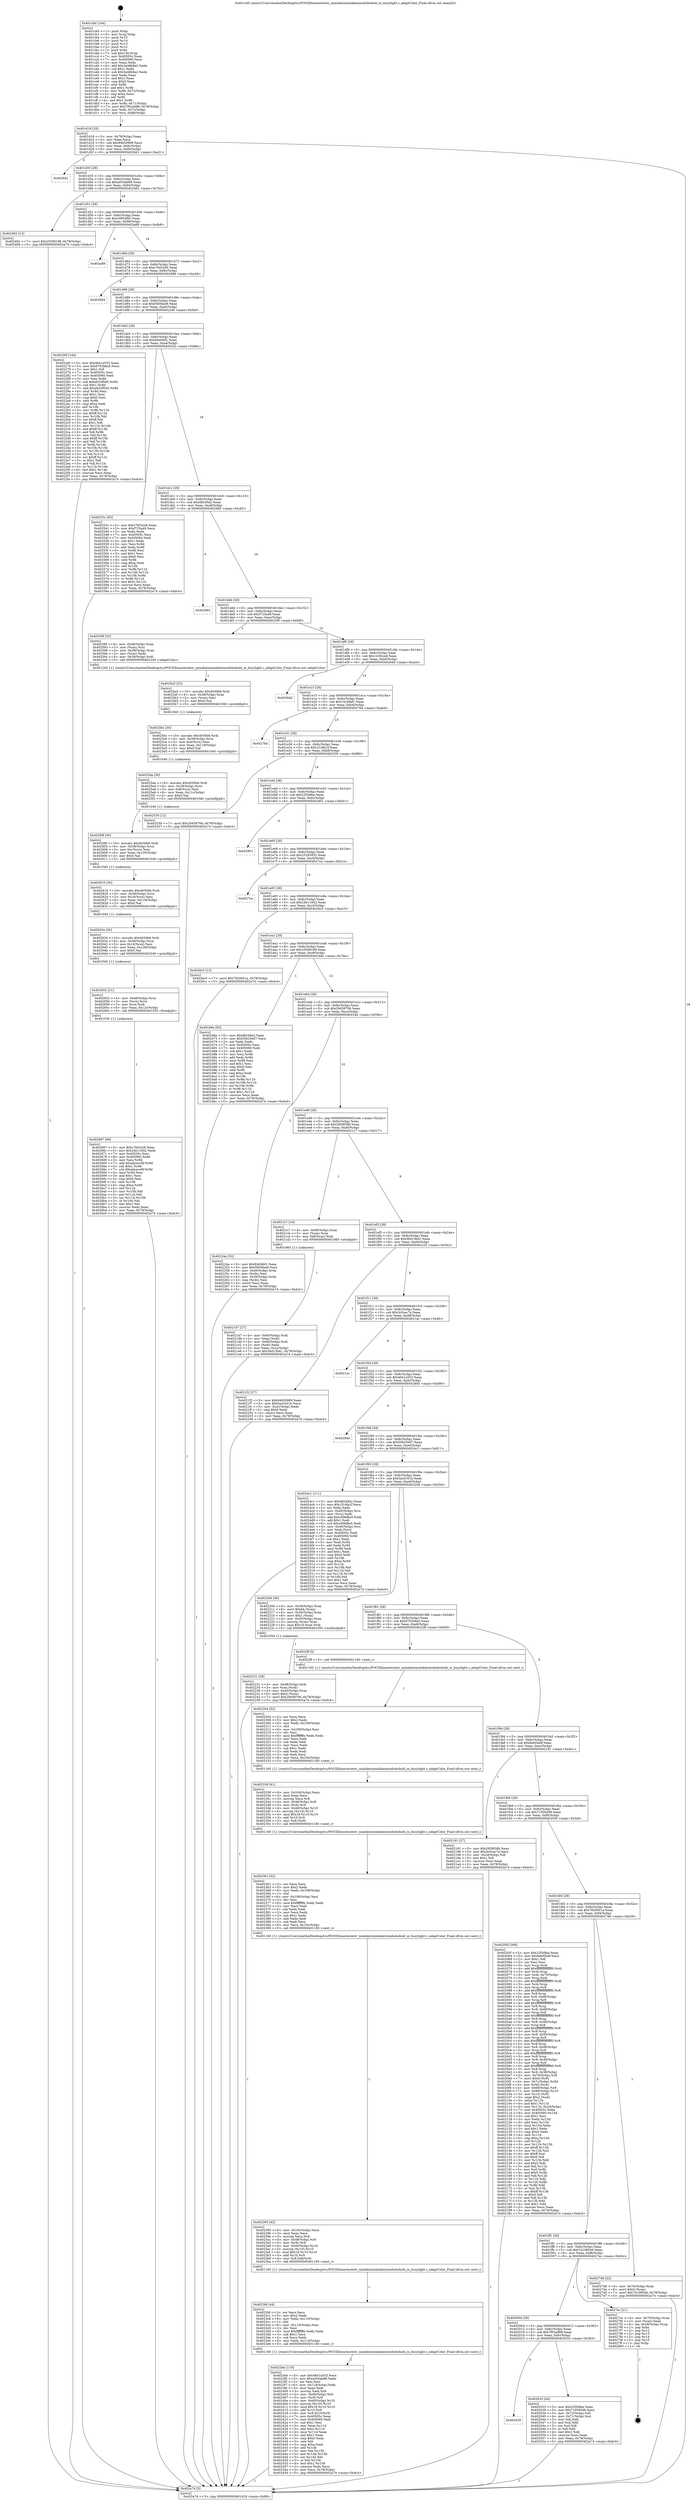 digraph "0x401cb0" {
  label = "0x401cb0 (/mnt/c/Users/mathe/Desktop/tcc/POCII/binaries/extr_mimikatzmimikatzmoduleskuhl_m_busylight.c_adaptColor_Final-ollvm.out::main(0))"
  labelloc = "t"
  node[shape=record]

  Entry [label="",width=0.3,height=0.3,shape=circle,fillcolor=black,style=filled]
  "0x401d18" [label="{
     0x401d18 [29]\l
     | [instrs]\l
     &nbsp;&nbsp;0x401d18 \<+3\>: mov -0x78(%rbp),%eax\l
     &nbsp;&nbsp;0x401d1b \<+2\>: mov %eax,%ecx\l
     &nbsp;&nbsp;0x401d1d \<+6\>: sub $0x94b50989,%ecx\l
     &nbsp;&nbsp;0x401d23 \<+6\>: mov %eax,-0x8c(%rbp)\l
     &nbsp;&nbsp;0x401d29 \<+6\>: mov %ecx,-0x90(%rbp)\l
     &nbsp;&nbsp;0x401d2f \<+6\>: je 00000000004026d1 \<main+0xa21\>\l
  }"]
  "0x4026d1" [label="{
     0x4026d1\l
  }", style=dashed]
  "0x401d35" [label="{
     0x401d35 [28]\l
     | [instrs]\l
     &nbsp;&nbsp;0x401d35 \<+5\>: jmp 0000000000401d3a \<main+0x8a\>\l
     &nbsp;&nbsp;0x401d3a \<+6\>: mov -0x8c(%rbp),%eax\l
     &nbsp;&nbsp;0x401d40 \<+5\>: sub $0xa054ab89,%eax\l
     &nbsp;&nbsp;0x401d45 \<+6\>: mov %eax,-0x94(%rbp)\l
     &nbsp;&nbsp;0x401d4b \<+6\>: je 0000000000402462 \<main+0x7b2\>\l
  }"]
  Exit [label="",width=0.3,height=0.3,shape=circle,fillcolor=black,style=filled,peripheries=2]
  "0x402462" [label="{
     0x402462 [12]\l
     | [instrs]\l
     &nbsp;&nbsp;0x402462 \<+7\>: movl $0x25509198,-0x78(%rbp)\l
     &nbsp;&nbsp;0x402469 \<+5\>: jmp 0000000000402a74 \<main+0xdc4\>\l
  }"]
  "0x401d51" [label="{
     0x401d51 [28]\l
     | [instrs]\l
     &nbsp;&nbsp;0x401d51 \<+5\>: jmp 0000000000401d56 \<main+0xa6\>\l
     &nbsp;&nbsp;0x401d56 \<+6\>: mov -0x8c(%rbp),%eax\l
     &nbsp;&nbsp;0x401d5c \<+5\>: sub $0xc0852fb5,%eax\l
     &nbsp;&nbsp;0x401d61 \<+6\>: mov %eax,-0x98(%rbp)\l
     &nbsp;&nbsp;0x401d67 \<+6\>: je 0000000000402a68 \<main+0xdb8\>\l
  }"]
  "0x402667" [label="{
     0x402667 [94]\l
     | [instrs]\l
     &nbsp;&nbsp;0x402667 \<+5\>: mov $0xc7bf1b26,%eax\l
     &nbsp;&nbsp;0x40266c \<+5\>: mov $0x24b11642,%edx\l
     &nbsp;&nbsp;0x402671 \<+7\>: mov 0x40505c,%esi\l
     &nbsp;&nbsp;0x402678 \<+8\>: mov 0x405060,%r8d\l
     &nbsp;&nbsp;0x402680 \<+3\>: mov %esi,%r9d\l
     &nbsp;&nbsp;0x402683 \<+7\>: add $0xabcecc6f,%r9d\l
     &nbsp;&nbsp;0x40268a \<+4\>: sub $0x1,%r9d\l
     &nbsp;&nbsp;0x40268e \<+7\>: sub $0xabcecc6f,%r9d\l
     &nbsp;&nbsp;0x402695 \<+4\>: imul %r9d,%esi\l
     &nbsp;&nbsp;0x402699 \<+3\>: and $0x1,%esi\l
     &nbsp;&nbsp;0x40269c \<+3\>: cmp $0x0,%esi\l
     &nbsp;&nbsp;0x40269f \<+4\>: sete %r10b\l
     &nbsp;&nbsp;0x4026a3 \<+4\>: cmp $0xa,%r8d\l
     &nbsp;&nbsp;0x4026a7 \<+4\>: setl %r11b\l
     &nbsp;&nbsp;0x4026ab \<+3\>: mov %r10b,%bl\l
     &nbsp;&nbsp;0x4026ae \<+3\>: and %r11b,%bl\l
     &nbsp;&nbsp;0x4026b1 \<+3\>: xor %r11b,%r10b\l
     &nbsp;&nbsp;0x4026b4 \<+3\>: or %r10b,%bl\l
     &nbsp;&nbsp;0x4026b7 \<+3\>: test $0x1,%bl\l
     &nbsp;&nbsp;0x4026ba \<+3\>: cmovne %edx,%eax\l
     &nbsp;&nbsp;0x4026bd \<+3\>: mov %eax,-0x78(%rbp)\l
     &nbsp;&nbsp;0x4026c0 \<+5\>: jmp 0000000000402a74 \<main+0xdc4\>\l
  }"]
  "0x402a68" [label="{
     0x402a68\l
  }", style=dashed]
  "0x401d6d" [label="{
     0x401d6d [28]\l
     | [instrs]\l
     &nbsp;&nbsp;0x401d6d \<+5\>: jmp 0000000000401d72 \<main+0xc2\>\l
     &nbsp;&nbsp;0x401d72 \<+6\>: mov -0x8c(%rbp),%eax\l
     &nbsp;&nbsp;0x401d78 \<+5\>: sub $0xc7bf1b26,%eax\l
     &nbsp;&nbsp;0x401d7d \<+6\>: mov %eax,-0x9c(%rbp)\l
     &nbsp;&nbsp;0x401d83 \<+6\>: je 0000000000402984 \<main+0xcd4\>\l
  }"]
  "0x402652" [label="{
     0x402652 [21]\l
     | [instrs]\l
     &nbsp;&nbsp;0x402652 \<+4\>: mov -0x48(%rbp),%rcx\l
     &nbsp;&nbsp;0x402656 \<+3\>: mov (%rcx),%rcx\l
     &nbsp;&nbsp;0x402659 \<+3\>: mov %rcx,%rdi\l
     &nbsp;&nbsp;0x40265c \<+6\>: mov %eax,-0x12c(%rbp)\l
     &nbsp;&nbsp;0x402662 \<+5\>: call 0000000000401030 \<free@plt\>\l
     | [calls]\l
     &nbsp;&nbsp;0x401030 \{1\} (unknown)\l
  }"]
  "0x402984" [label="{
     0x402984\l
  }", style=dashed]
  "0x401d89" [label="{
     0x401d89 [28]\l
     | [instrs]\l
     &nbsp;&nbsp;0x401d89 \<+5\>: jmp 0000000000401d8e \<main+0xde\>\l
     &nbsp;&nbsp;0x401d8e \<+6\>: mov -0x8c(%rbp),%eax\l
     &nbsp;&nbsp;0x401d94 \<+5\>: sub $0xf3656ee9,%eax\l
     &nbsp;&nbsp;0x401d99 \<+6\>: mov %eax,-0xa0(%rbp)\l
     &nbsp;&nbsp;0x401d9f \<+6\>: je 000000000040226f \<main+0x5bf\>\l
  }"]
  "0x402634" [label="{
     0x402634 [30]\l
     | [instrs]\l
     &nbsp;&nbsp;0x402634 \<+10\>: movabs $0x4030b6,%rdi\l
     &nbsp;&nbsp;0x40263e \<+4\>: mov -0x38(%rbp),%rcx\l
     &nbsp;&nbsp;0x402642 \<+3\>: mov 0x14(%rcx),%esi\l
     &nbsp;&nbsp;0x402645 \<+6\>: mov %eax,-0x128(%rbp)\l
     &nbsp;&nbsp;0x40264b \<+2\>: mov $0x0,%al\l
     &nbsp;&nbsp;0x40264d \<+5\>: call 0000000000401040 \<printf@plt\>\l
     | [calls]\l
     &nbsp;&nbsp;0x401040 \{1\} (unknown)\l
  }"]
  "0x40226f" [label="{
     0x40226f [144]\l
     | [instrs]\l
     &nbsp;&nbsp;0x40226f \<+5\>: mov $0x4641a553,%eax\l
     &nbsp;&nbsp;0x402274 \<+5\>: mov $0x6702b6a5,%ecx\l
     &nbsp;&nbsp;0x402279 \<+2\>: mov $0x1,%dl\l
     &nbsp;&nbsp;0x40227b \<+7\>: mov 0x40505c,%esi\l
     &nbsp;&nbsp;0x402282 \<+7\>: mov 0x405060,%edi\l
     &nbsp;&nbsp;0x402289 \<+3\>: mov %esi,%r8d\l
     &nbsp;&nbsp;0x40228c \<+7\>: sub $0xeb32f0d5,%r8d\l
     &nbsp;&nbsp;0x402293 \<+4\>: sub $0x1,%r8d\l
     &nbsp;&nbsp;0x402297 \<+7\>: add $0xeb32f0d5,%r8d\l
     &nbsp;&nbsp;0x40229e \<+4\>: imul %r8d,%esi\l
     &nbsp;&nbsp;0x4022a2 \<+3\>: and $0x1,%esi\l
     &nbsp;&nbsp;0x4022a5 \<+3\>: cmp $0x0,%esi\l
     &nbsp;&nbsp;0x4022a8 \<+4\>: sete %r9b\l
     &nbsp;&nbsp;0x4022ac \<+3\>: cmp $0xa,%edi\l
     &nbsp;&nbsp;0x4022af \<+4\>: setl %r10b\l
     &nbsp;&nbsp;0x4022b3 \<+3\>: mov %r9b,%r11b\l
     &nbsp;&nbsp;0x4022b6 \<+4\>: xor $0xff,%r11b\l
     &nbsp;&nbsp;0x4022ba \<+3\>: mov %r10b,%bl\l
     &nbsp;&nbsp;0x4022bd \<+3\>: xor $0xff,%bl\l
     &nbsp;&nbsp;0x4022c0 \<+3\>: xor $0x1,%dl\l
     &nbsp;&nbsp;0x4022c3 \<+3\>: mov %r11b,%r14b\l
     &nbsp;&nbsp;0x4022c6 \<+4\>: and $0xff,%r14b\l
     &nbsp;&nbsp;0x4022ca \<+3\>: and %dl,%r9b\l
     &nbsp;&nbsp;0x4022cd \<+3\>: mov %bl,%r15b\l
     &nbsp;&nbsp;0x4022d0 \<+4\>: and $0xff,%r15b\l
     &nbsp;&nbsp;0x4022d4 \<+3\>: and %dl,%r10b\l
     &nbsp;&nbsp;0x4022d7 \<+3\>: or %r9b,%r14b\l
     &nbsp;&nbsp;0x4022da \<+3\>: or %r10b,%r15b\l
     &nbsp;&nbsp;0x4022dd \<+3\>: xor %r15b,%r14b\l
     &nbsp;&nbsp;0x4022e0 \<+3\>: or %bl,%r11b\l
     &nbsp;&nbsp;0x4022e3 \<+4\>: xor $0xff,%r11b\l
     &nbsp;&nbsp;0x4022e7 \<+3\>: or $0x1,%dl\l
     &nbsp;&nbsp;0x4022ea \<+3\>: and %dl,%r11b\l
     &nbsp;&nbsp;0x4022ed \<+3\>: or %r11b,%r14b\l
     &nbsp;&nbsp;0x4022f0 \<+4\>: test $0x1,%r14b\l
     &nbsp;&nbsp;0x4022f4 \<+3\>: cmovne %ecx,%eax\l
     &nbsp;&nbsp;0x4022f7 \<+3\>: mov %eax,-0x78(%rbp)\l
     &nbsp;&nbsp;0x4022fa \<+5\>: jmp 0000000000402a74 \<main+0xdc4\>\l
  }"]
  "0x401da5" [label="{
     0x401da5 [28]\l
     | [instrs]\l
     &nbsp;&nbsp;0x401da5 \<+5\>: jmp 0000000000401daa \<main+0xfa\>\l
     &nbsp;&nbsp;0x401daa \<+6\>: mov -0x8c(%rbp),%eax\l
     &nbsp;&nbsp;0x401db0 \<+5\>: sub $0xfcb04bf1,%eax\l
     &nbsp;&nbsp;0x401db5 \<+6\>: mov %eax,-0xa4(%rbp)\l
     &nbsp;&nbsp;0x401dbb \<+6\>: je 000000000040253c \<main+0x88c\>\l
  }"]
  "0x402616" [label="{
     0x402616 [30]\l
     | [instrs]\l
     &nbsp;&nbsp;0x402616 \<+10\>: movabs $0x4030b6,%rdi\l
     &nbsp;&nbsp;0x402620 \<+4\>: mov -0x38(%rbp),%rcx\l
     &nbsp;&nbsp;0x402624 \<+3\>: mov 0x10(%rcx),%esi\l
     &nbsp;&nbsp;0x402627 \<+6\>: mov %eax,-0x124(%rbp)\l
     &nbsp;&nbsp;0x40262d \<+2\>: mov $0x0,%al\l
     &nbsp;&nbsp;0x40262f \<+5\>: call 0000000000401040 \<printf@plt\>\l
     | [calls]\l
     &nbsp;&nbsp;0x401040 \{1\} (unknown)\l
  }"]
  "0x40253c" [label="{
     0x40253c [83]\l
     | [instrs]\l
     &nbsp;&nbsp;0x40253c \<+5\>: mov $0xc7bf1b26,%eax\l
     &nbsp;&nbsp;0x402541 \<+5\>: mov $0xf725a49,%ecx\l
     &nbsp;&nbsp;0x402546 \<+2\>: xor %edx,%edx\l
     &nbsp;&nbsp;0x402548 \<+7\>: mov 0x40505c,%esi\l
     &nbsp;&nbsp;0x40254f \<+7\>: mov 0x405060,%edi\l
     &nbsp;&nbsp;0x402556 \<+3\>: sub $0x1,%edx\l
     &nbsp;&nbsp;0x402559 \<+3\>: mov %esi,%r8d\l
     &nbsp;&nbsp;0x40255c \<+3\>: add %edx,%r8d\l
     &nbsp;&nbsp;0x40255f \<+4\>: imul %r8d,%esi\l
     &nbsp;&nbsp;0x402563 \<+3\>: and $0x1,%esi\l
     &nbsp;&nbsp;0x402566 \<+3\>: cmp $0x0,%esi\l
     &nbsp;&nbsp;0x402569 \<+4\>: sete %r9b\l
     &nbsp;&nbsp;0x40256d \<+3\>: cmp $0xa,%edi\l
     &nbsp;&nbsp;0x402570 \<+4\>: setl %r10b\l
     &nbsp;&nbsp;0x402574 \<+3\>: mov %r9b,%r11b\l
     &nbsp;&nbsp;0x402577 \<+3\>: and %r10b,%r11b\l
     &nbsp;&nbsp;0x40257a \<+3\>: xor %r10b,%r9b\l
     &nbsp;&nbsp;0x40257d \<+3\>: or %r9b,%r11b\l
     &nbsp;&nbsp;0x402580 \<+4\>: test $0x1,%r11b\l
     &nbsp;&nbsp;0x402584 \<+3\>: cmovne %ecx,%eax\l
     &nbsp;&nbsp;0x402587 \<+3\>: mov %eax,-0x78(%rbp)\l
     &nbsp;&nbsp;0x40258a \<+5\>: jmp 0000000000402a74 \<main+0xdc4\>\l
  }"]
  "0x401dc1" [label="{
     0x401dc1 [28]\l
     | [instrs]\l
     &nbsp;&nbsp;0x401dc1 \<+5\>: jmp 0000000000401dc6 \<main+0x116\>\l
     &nbsp;&nbsp;0x401dc6 \<+6\>: mov -0x8c(%rbp),%eax\l
     &nbsp;&nbsp;0x401dcc \<+5\>: sub $0xd8249a2,%eax\l
     &nbsp;&nbsp;0x401dd1 \<+6\>: mov %eax,-0xa8(%rbp)\l
     &nbsp;&nbsp;0x401dd7 \<+6\>: je 0000000000402965 \<main+0xcb5\>\l
  }"]
  "0x4025f8" [label="{
     0x4025f8 [30]\l
     | [instrs]\l
     &nbsp;&nbsp;0x4025f8 \<+10\>: movabs $0x4030b6,%rdi\l
     &nbsp;&nbsp;0x402602 \<+4\>: mov -0x38(%rbp),%rcx\l
     &nbsp;&nbsp;0x402606 \<+3\>: mov 0xc(%rcx),%esi\l
     &nbsp;&nbsp;0x402609 \<+6\>: mov %eax,-0x120(%rbp)\l
     &nbsp;&nbsp;0x40260f \<+2\>: mov $0x0,%al\l
     &nbsp;&nbsp;0x402611 \<+5\>: call 0000000000401040 \<printf@plt\>\l
     | [calls]\l
     &nbsp;&nbsp;0x401040 \{1\} (unknown)\l
  }"]
  "0x402965" [label="{
     0x402965\l
  }", style=dashed]
  "0x401ddd" [label="{
     0x401ddd [28]\l
     | [instrs]\l
     &nbsp;&nbsp;0x401ddd \<+5\>: jmp 0000000000401de2 \<main+0x132\>\l
     &nbsp;&nbsp;0x401de2 \<+6\>: mov -0x8c(%rbp),%eax\l
     &nbsp;&nbsp;0x401de8 \<+5\>: sub $0xf725a49,%eax\l
     &nbsp;&nbsp;0x401ded \<+6\>: mov %eax,-0xac(%rbp)\l
     &nbsp;&nbsp;0x401df3 \<+6\>: je 000000000040258f \<main+0x8df\>\l
  }"]
  "0x4025da" [label="{
     0x4025da [30]\l
     | [instrs]\l
     &nbsp;&nbsp;0x4025da \<+10\>: movabs $0x4030b6,%rdi\l
     &nbsp;&nbsp;0x4025e4 \<+4\>: mov -0x38(%rbp),%rcx\l
     &nbsp;&nbsp;0x4025e8 \<+3\>: mov 0x8(%rcx),%esi\l
     &nbsp;&nbsp;0x4025eb \<+6\>: mov %eax,-0x11c(%rbp)\l
     &nbsp;&nbsp;0x4025f1 \<+2\>: mov $0x0,%al\l
     &nbsp;&nbsp;0x4025f3 \<+5\>: call 0000000000401040 \<printf@plt\>\l
     | [calls]\l
     &nbsp;&nbsp;0x401040 \{1\} (unknown)\l
  }"]
  "0x40258f" [label="{
     0x40258f [22]\l
     | [instrs]\l
     &nbsp;&nbsp;0x40258f \<+4\>: mov -0x48(%rbp),%rax\l
     &nbsp;&nbsp;0x402593 \<+3\>: mov (%rax),%rsi\l
     &nbsp;&nbsp;0x402596 \<+4\>: mov -0x58(%rbp),%rax\l
     &nbsp;&nbsp;0x40259a \<+2\>: mov (%rax),%edx\l
     &nbsp;&nbsp;0x40259c \<+4\>: mov -0x38(%rbp),%rdi\l
     &nbsp;&nbsp;0x4025a0 \<+5\>: call 0000000000401240 \<adaptColor\>\l
     | [calls]\l
     &nbsp;&nbsp;0x401240 \{1\} (/mnt/c/Users/mathe/Desktop/tcc/POCII/binaries/extr_mimikatzmimikatzmoduleskuhl_m_busylight.c_adaptColor_Final-ollvm.out::adaptColor)\l
  }"]
  "0x401df9" [label="{
     0x401df9 [28]\l
     | [instrs]\l
     &nbsp;&nbsp;0x401df9 \<+5\>: jmp 0000000000401dfe \<main+0x14e\>\l
     &nbsp;&nbsp;0x401dfe \<+6\>: mov -0x8c(%rbp),%eax\l
     &nbsp;&nbsp;0x401e04 \<+5\>: sub $0x143fcced,%eax\l
     &nbsp;&nbsp;0x401e09 \<+6\>: mov %eax,-0xb0(%rbp)\l
     &nbsp;&nbsp;0x401e0f \<+6\>: je 00000000004026dd \<main+0xa2d\>\l
  }"]
  "0x4025bc" [label="{
     0x4025bc [30]\l
     | [instrs]\l
     &nbsp;&nbsp;0x4025bc \<+10\>: movabs $0x4030b6,%rdi\l
     &nbsp;&nbsp;0x4025c6 \<+4\>: mov -0x38(%rbp),%rcx\l
     &nbsp;&nbsp;0x4025ca \<+3\>: mov 0x4(%rcx),%esi\l
     &nbsp;&nbsp;0x4025cd \<+6\>: mov %eax,-0x118(%rbp)\l
     &nbsp;&nbsp;0x4025d3 \<+2\>: mov $0x0,%al\l
     &nbsp;&nbsp;0x4025d5 \<+5\>: call 0000000000401040 \<printf@plt\>\l
     | [calls]\l
     &nbsp;&nbsp;0x401040 \{1\} (unknown)\l
  }"]
  "0x4026dd" [label="{
     0x4026dd\l
  }", style=dashed]
  "0x401e15" [label="{
     0x401e15 [28]\l
     | [instrs]\l
     &nbsp;&nbsp;0x401e15 \<+5\>: jmp 0000000000401e1a \<main+0x16a\>\l
     &nbsp;&nbsp;0x401e1a \<+6\>: mov -0x8c(%rbp),%eax\l
     &nbsp;&nbsp;0x401e20 \<+5\>: sub $0x15c28af1,%eax\l
     &nbsp;&nbsp;0x401e25 \<+6\>: mov %eax,-0xb4(%rbp)\l
     &nbsp;&nbsp;0x401e2b \<+6\>: je 000000000040276d \<main+0xabd\>\l
  }"]
  "0x4025a5" [label="{
     0x4025a5 [23]\l
     | [instrs]\l
     &nbsp;&nbsp;0x4025a5 \<+10\>: movabs $0x4030b6,%rdi\l
     &nbsp;&nbsp;0x4025af \<+4\>: mov -0x38(%rbp),%rax\l
     &nbsp;&nbsp;0x4025b3 \<+2\>: mov (%rax),%esi\l
     &nbsp;&nbsp;0x4025b5 \<+2\>: mov $0x0,%al\l
     &nbsp;&nbsp;0x4025b7 \<+5\>: call 0000000000401040 \<printf@plt\>\l
     | [calls]\l
     &nbsp;&nbsp;0x401040 \{1\} (unknown)\l
  }"]
  "0x40276d" [label="{
     0x40276d\l
  }", style=dashed]
  "0x401e31" [label="{
     0x401e31 [28]\l
     | [instrs]\l
     &nbsp;&nbsp;0x401e31 \<+5\>: jmp 0000000000401e36 \<main+0x186\>\l
     &nbsp;&nbsp;0x401e36 \<+6\>: mov -0x8c(%rbp),%eax\l
     &nbsp;&nbsp;0x401e3c \<+5\>: sub $0x1f14fa1f,%eax\l
     &nbsp;&nbsp;0x401e41 \<+6\>: mov %eax,-0xb8(%rbp)\l
     &nbsp;&nbsp;0x401e47 \<+6\>: je 0000000000402530 \<main+0x880\>\l
  }"]
  "0x4023eb" [label="{
     0x4023eb [119]\l
     | [instrs]\l
     &nbsp;&nbsp;0x4023eb \<+5\>: mov $0x4641a553,%ecx\l
     &nbsp;&nbsp;0x4023f0 \<+5\>: mov $0xa054ab89,%edx\l
     &nbsp;&nbsp;0x4023f5 \<+2\>: xor %esi,%esi\l
     &nbsp;&nbsp;0x4023f7 \<+6\>: mov -0x114(%rbp),%edi\l
     &nbsp;&nbsp;0x4023fd \<+3\>: imul %eax,%edi\l
     &nbsp;&nbsp;0x402400 \<+3\>: movslq %edi,%r8\l
     &nbsp;&nbsp;0x402403 \<+4\>: mov -0x48(%rbp),%r9\l
     &nbsp;&nbsp;0x402407 \<+3\>: mov (%r9),%r9\l
     &nbsp;&nbsp;0x40240a \<+4\>: mov -0x40(%rbp),%r10\l
     &nbsp;&nbsp;0x40240e \<+3\>: movslq (%r10),%r10\l
     &nbsp;&nbsp;0x402411 \<+4\>: imul $0x18,%r10,%r10\l
     &nbsp;&nbsp;0x402415 \<+3\>: add %r10,%r9\l
     &nbsp;&nbsp;0x402418 \<+4\>: mov %r8,0x10(%r9)\l
     &nbsp;&nbsp;0x40241c \<+7\>: mov 0x40505c,%eax\l
     &nbsp;&nbsp;0x402423 \<+7\>: mov 0x405060,%edi\l
     &nbsp;&nbsp;0x40242a \<+3\>: sub $0x1,%esi\l
     &nbsp;&nbsp;0x40242d \<+3\>: mov %eax,%r11d\l
     &nbsp;&nbsp;0x402430 \<+3\>: add %esi,%r11d\l
     &nbsp;&nbsp;0x402433 \<+4\>: imul %r11d,%eax\l
     &nbsp;&nbsp;0x402437 \<+3\>: and $0x1,%eax\l
     &nbsp;&nbsp;0x40243a \<+3\>: cmp $0x0,%eax\l
     &nbsp;&nbsp;0x40243d \<+3\>: sete %bl\l
     &nbsp;&nbsp;0x402440 \<+3\>: cmp $0xa,%edi\l
     &nbsp;&nbsp;0x402443 \<+4\>: setl %r14b\l
     &nbsp;&nbsp;0x402447 \<+3\>: mov %bl,%r15b\l
     &nbsp;&nbsp;0x40244a \<+3\>: and %r14b,%r15b\l
     &nbsp;&nbsp;0x40244d \<+3\>: xor %r14b,%bl\l
     &nbsp;&nbsp;0x402450 \<+3\>: or %bl,%r15b\l
     &nbsp;&nbsp;0x402453 \<+4\>: test $0x1,%r15b\l
     &nbsp;&nbsp;0x402457 \<+3\>: cmovne %edx,%ecx\l
     &nbsp;&nbsp;0x40245a \<+3\>: mov %ecx,-0x78(%rbp)\l
     &nbsp;&nbsp;0x40245d \<+5\>: jmp 0000000000402a74 \<main+0xdc4\>\l
  }"]
  "0x402530" [label="{
     0x402530 [12]\l
     | [instrs]\l
     &nbsp;&nbsp;0x402530 \<+7\>: movl $0x29458706,-0x78(%rbp)\l
     &nbsp;&nbsp;0x402537 \<+5\>: jmp 0000000000402a74 \<main+0xdc4\>\l
  }"]
  "0x401e4d" [label="{
     0x401e4d [28]\l
     | [instrs]\l
     &nbsp;&nbsp;0x401e4d \<+5\>: jmp 0000000000401e52 \<main+0x1a2\>\l
     &nbsp;&nbsp;0x401e52 \<+6\>: mov -0x8c(%rbp),%eax\l
     &nbsp;&nbsp;0x401e58 \<+5\>: sub $0x22f3dfea,%eax\l
     &nbsp;&nbsp;0x401e5d \<+6\>: mov %eax,-0xbc(%rbp)\l
     &nbsp;&nbsp;0x401e63 \<+6\>: je 0000000000402801 \<main+0xb51\>\l
  }"]
  "0x4023bf" [label="{
     0x4023bf [44]\l
     | [instrs]\l
     &nbsp;&nbsp;0x4023bf \<+2\>: xor %ecx,%ecx\l
     &nbsp;&nbsp;0x4023c1 \<+5\>: mov $0x2,%edx\l
     &nbsp;&nbsp;0x4023c6 \<+6\>: mov %edx,-0x110(%rbp)\l
     &nbsp;&nbsp;0x4023cc \<+1\>: cltd\l
     &nbsp;&nbsp;0x4023cd \<+6\>: mov -0x110(%rbp),%esi\l
     &nbsp;&nbsp;0x4023d3 \<+2\>: idiv %esi\l
     &nbsp;&nbsp;0x4023d5 \<+6\>: imul $0xfffffffe,%edx,%edx\l
     &nbsp;&nbsp;0x4023db \<+3\>: sub $0x1,%ecx\l
     &nbsp;&nbsp;0x4023de \<+2\>: sub %ecx,%edx\l
     &nbsp;&nbsp;0x4023e0 \<+6\>: mov %edx,-0x114(%rbp)\l
     &nbsp;&nbsp;0x4023e6 \<+5\>: call 0000000000401160 \<next_i\>\l
     | [calls]\l
     &nbsp;&nbsp;0x401160 \{1\} (/mnt/c/Users/mathe/Desktop/tcc/POCII/binaries/extr_mimikatzmimikatzmoduleskuhl_m_busylight.c_adaptColor_Final-ollvm.out::next_i)\l
  }"]
  "0x402801" [label="{
     0x402801\l
  }", style=dashed]
  "0x401e69" [label="{
     0x401e69 [28]\l
     | [instrs]\l
     &nbsp;&nbsp;0x401e69 \<+5\>: jmp 0000000000401e6e \<main+0x1be\>\l
     &nbsp;&nbsp;0x401e6e \<+6\>: mov -0x8c(%rbp),%eax\l
     &nbsp;&nbsp;0x401e74 \<+5\>: sub $0x23293933,%eax\l
     &nbsp;&nbsp;0x401e79 \<+6\>: mov %eax,-0xc0(%rbp)\l
     &nbsp;&nbsp;0x401e7f \<+6\>: je 00000000004027ca \<main+0xb1a\>\l
  }"]
  "0x402395" [label="{
     0x402395 [42]\l
     | [instrs]\l
     &nbsp;&nbsp;0x402395 \<+6\>: mov -0x10c(%rbp),%ecx\l
     &nbsp;&nbsp;0x40239b \<+3\>: imul %eax,%ecx\l
     &nbsp;&nbsp;0x40239e \<+3\>: movslq %ecx,%r8\l
     &nbsp;&nbsp;0x4023a1 \<+4\>: mov -0x48(%rbp),%r9\l
     &nbsp;&nbsp;0x4023a5 \<+3\>: mov (%r9),%r9\l
     &nbsp;&nbsp;0x4023a8 \<+4\>: mov -0x40(%rbp),%r10\l
     &nbsp;&nbsp;0x4023ac \<+3\>: movslq (%r10),%r10\l
     &nbsp;&nbsp;0x4023af \<+4\>: imul $0x18,%r10,%r10\l
     &nbsp;&nbsp;0x4023b3 \<+3\>: add %r10,%r9\l
     &nbsp;&nbsp;0x4023b6 \<+4\>: mov %r8,0x8(%r9)\l
     &nbsp;&nbsp;0x4023ba \<+5\>: call 0000000000401160 \<next_i\>\l
     | [calls]\l
     &nbsp;&nbsp;0x401160 \{1\} (/mnt/c/Users/mathe/Desktop/tcc/POCII/binaries/extr_mimikatzmimikatzmoduleskuhl_m_busylight.c_adaptColor_Final-ollvm.out::next_i)\l
  }"]
  "0x4027ca" [label="{
     0x4027ca\l
  }", style=dashed]
  "0x401e85" [label="{
     0x401e85 [28]\l
     | [instrs]\l
     &nbsp;&nbsp;0x401e85 \<+5\>: jmp 0000000000401e8a \<main+0x1da\>\l
     &nbsp;&nbsp;0x401e8a \<+6\>: mov -0x8c(%rbp),%eax\l
     &nbsp;&nbsp;0x401e90 \<+5\>: sub $0x24b11642,%eax\l
     &nbsp;&nbsp;0x401e95 \<+6\>: mov %eax,-0xc4(%rbp)\l
     &nbsp;&nbsp;0x401e9b \<+6\>: je 00000000004026c5 \<main+0xa15\>\l
  }"]
  "0x402361" [label="{
     0x402361 [52]\l
     | [instrs]\l
     &nbsp;&nbsp;0x402361 \<+2\>: xor %ecx,%ecx\l
     &nbsp;&nbsp;0x402363 \<+5\>: mov $0x2,%edx\l
     &nbsp;&nbsp;0x402368 \<+6\>: mov %edx,-0x108(%rbp)\l
     &nbsp;&nbsp;0x40236e \<+1\>: cltd\l
     &nbsp;&nbsp;0x40236f \<+6\>: mov -0x108(%rbp),%esi\l
     &nbsp;&nbsp;0x402375 \<+2\>: idiv %esi\l
     &nbsp;&nbsp;0x402377 \<+6\>: imul $0xfffffffe,%edx,%edx\l
     &nbsp;&nbsp;0x40237d \<+2\>: mov %ecx,%edi\l
     &nbsp;&nbsp;0x40237f \<+2\>: sub %edx,%edi\l
     &nbsp;&nbsp;0x402381 \<+2\>: mov %ecx,%edx\l
     &nbsp;&nbsp;0x402383 \<+3\>: sub $0x1,%edx\l
     &nbsp;&nbsp;0x402386 \<+2\>: add %edx,%edi\l
     &nbsp;&nbsp;0x402388 \<+2\>: sub %edi,%ecx\l
     &nbsp;&nbsp;0x40238a \<+6\>: mov %ecx,-0x10c(%rbp)\l
     &nbsp;&nbsp;0x402390 \<+5\>: call 0000000000401160 \<next_i\>\l
     | [calls]\l
     &nbsp;&nbsp;0x401160 \{1\} (/mnt/c/Users/mathe/Desktop/tcc/POCII/binaries/extr_mimikatzmimikatzmoduleskuhl_m_busylight.c_adaptColor_Final-ollvm.out::next_i)\l
  }"]
  "0x4026c5" [label="{
     0x4026c5 [12]\l
     | [instrs]\l
     &nbsp;&nbsp;0x4026c5 \<+7\>: movl $0x7920651a,-0x78(%rbp)\l
     &nbsp;&nbsp;0x4026cc \<+5\>: jmp 0000000000402a74 \<main+0xdc4\>\l
  }"]
  "0x401ea1" [label="{
     0x401ea1 [28]\l
     | [instrs]\l
     &nbsp;&nbsp;0x401ea1 \<+5\>: jmp 0000000000401ea6 \<main+0x1f6\>\l
     &nbsp;&nbsp;0x401ea6 \<+6\>: mov -0x8c(%rbp),%eax\l
     &nbsp;&nbsp;0x401eac \<+5\>: sub $0x25509198,%eax\l
     &nbsp;&nbsp;0x401eb1 \<+6\>: mov %eax,-0xc8(%rbp)\l
     &nbsp;&nbsp;0x401eb7 \<+6\>: je 000000000040246e \<main+0x7be\>\l
  }"]
  "0x402338" [label="{
     0x402338 [41]\l
     | [instrs]\l
     &nbsp;&nbsp;0x402338 \<+6\>: mov -0x104(%rbp),%ecx\l
     &nbsp;&nbsp;0x40233e \<+3\>: imul %eax,%ecx\l
     &nbsp;&nbsp;0x402341 \<+3\>: movslq %ecx,%r8\l
     &nbsp;&nbsp;0x402344 \<+4\>: mov -0x48(%rbp),%r9\l
     &nbsp;&nbsp;0x402348 \<+3\>: mov (%r9),%r9\l
     &nbsp;&nbsp;0x40234b \<+4\>: mov -0x40(%rbp),%r10\l
     &nbsp;&nbsp;0x40234f \<+3\>: movslq (%r10),%r10\l
     &nbsp;&nbsp;0x402352 \<+4\>: imul $0x18,%r10,%r10\l
     &nbsp;&nbsp;0x402356 \<+3\>: add %r10,%r9\l
     &nbsp;&nbsp;0x402359 \<+3\>: mov %r8,(%r9)\l
     &nbsp;&nbsp;0x40235c \<+5\>: call 0000000000401160 \<next_i\>\l
     | [calls]\l
     &nbsp;&nbsp;0x401160 \{1\} (/mnt/c/Users/mathe/Desktop/tcc/POCII/binaries/extr_mimikatzmimikatzmoduleskuhl_m_busylight.c_adaptColor_Final-ollvm.out::next_i)\l
  }"]
  "0x40246e" [label="{
     0x40246e [83]\l
     | [instrs]\l
     &nbsp;&nbsp;0x40246e \<+5\>: mov $0xd8249a2,%eax\l
     &nbsp;&nbsp;0x402473 \<+5\>: mov $0x50b25e07,%ecx\l
     &nbsp;&nbsp;0x402478 \<+2\>: xor %edx,%edx\l
     &nbsp;&nbsp;0x40247a \<+7\>: mov 0x40505c,%esi\l
     &nbsp;&nbsp;0x402481 \<+7\>: mov 0x405060,%edi\l
     &nbsp;&nbsp;0x402488 \<+3\>: sub $0x1,%edx\l
     &nbsp;&nbsp;0x40248b \<+3\>: mov %esi,%r8d\l
     &nbsp;&nbsp;0x40248e \<+3\>: add %edx,%r8d\l
     &nbsp;&nbsp;0x402491 \<+4\>: imul %r8d,%esi\l
     &nbsp;&nbsp;0x402495 \<+3\>: and $0x1,%esi\l
     &nbsp;&nbsp;0x402498 \<+3\>: cmp $0x0,%esi\l
     &nbsp;&nbsp;0x40249b \<+4\>: sete %r9b\l
     &nbsp;&nbsp;0x40249f \<+3\>: cmp $0xa,%edi\l
     &nbsp;&nbsp;0x4024a2 \<+4\>: setl %r10b\l
     &nbsp;&nbsp;0x4024a6 \<+3\>: mov %r9b,%r11b\l
     &nbsp;&nbsp;0x4024a9 \<+3\>: and %r10b,%r11b\l
     &nbsp;&nbsp;0x4024ac \<+3\>: xor %r10b,%r9b\l
     &nbsp;&nbsp;0x4024af \<+3\>: or %r9b,%r11b\l
     &nbsp;&nbsp;0x4024b2 \<+4\>: test $0x1,%r11b\l
     &nbsp;&nbsp;0x4024b6 \<+3\>: cmovne %ecx,%eax\l
     &nbsp;&nbsp;0x4024b9 \<+3\>: mov %eax,-0x78(%rbp)\l
     &nbsp;&nbsp;0x4024bc \<+5\>: jmp 0000000000402a74 \<main+0xdc4\>\l
  }"]
  "0x401ebd" [label="{
     0x401ebd [28]\l
     | [instrs]\l
     &nbsp;&nbsp;0x401ebd \<+5\>: jmp 0000000000401ec2 \<main+0x212\>\l
     &nbsp;&nbsp;0x401ec2 \<+6\>: mov -0x8c(%rbp),%eax\l
     &nbsp;&nbsp;0x401ec8 \<+5\>: sub $0x29458706,%eax\l
     &nbsp;&nbsp;0x401ecd \<+6\>: mov %eax,-0xcc(%rbp)\l
     &nbsp;&nbsp;0x401ed3 \<+6\>: je 000000000040224e \<main+0x59e\>\l
  }"]
  "0x402304" [label="{
     0x402304 [52]\l
     | [instrs]\l
     &nbsp;&nbsp;0x402304 \<+2\>: xor %ecx,%ecx\l
     &nbsp;&nbsp;0x402306 \<+5\>: mov $0x2,%edx\l
     &nbsp;&nbsp;0x40230b \<+6\>: mov %edx,-0x100(%rbp)\l
     &nbsp;&nbsp;0x402311 \<+1\>: cltd\l
     &nbsp;&nbsp;0x402312 \<+6\>: mov -0x100(%rbp),%esi\l
     &nbsp;&nbsp;0x402318 \<+2\>: idiv %esi\l
     &nbsp;&nbsp;0x40231a \<+6\>: imul $0xfffffffe,%edx,%edx\l
     &nbsp;&nbsp;0x402320 \<+2\>: mov %ecx,%edi\l
     &nbsp;&nbsp;0x402322 \<+2\>: sub %edx,%edi\l
     &nbsp;&nbsp;0x402324 \<+2\>: mov %ecx,%edx\l
     &nbsp;&nbsp;0x402326 \<+3\>: sub $0x1,%edx\l
     &nbsp;&nbsp;0x402329 \<+2\>: add %edx,%edi\l
     &nbsp;&nbsp;0x40232b \<+2\>: sub %edi,%ecx\l
     &nbsp;&nbsp;0x40232d \<+6\>: mov %ecx,-0x104(%rbp)\l
     &nbsp;&nbsp;0x402333 \<+5\>: call 0000000000401160 \<next_i\>\l
     | [calls]\l
     &nbsp;&nbsp;0x401160 \{1\} (/mnt/c/Users/mathe/Desktop/tcc/POCII/binaries/extr_mimikatzmimikatzmoduleskuhl_m_busylight.c_adaptColor_Final-ollvm.out::next_i)\l
  }"]
  "0x40224e" [label="{
     0x40224e [33]\l
     | [instrs]\l
     &nbsp;&nbsp;0x40224e \<+5\>: mov $0xfcb04bf1,%eax\l
     &nbsp;&nbsp;0x402253 \<+5\>: mov $0xf3656ee9,%ecx\l
     &nbsp;&nbsp;0x402258 \<+4\>: mov -0x40(%rbp),%rdx\l
     &nbsp;&nbsp;0x40225c \<+2\>: mov (%rdx),%esi\l
     &nbsp;&nbsp;0x40225e \<+4\>: mov -0x50(%rbp),%rdx\l
     &nbsp;&nbsp;0x402262 \<+2\>: cmp (%rdx),%esi\l
     &nbsp;&nbsp;0x402264 \<+3\>: cmovl %ecx,%eax\l
     &nbsp;&nbsp;0x402267 \<+3\>: mov %eax,-0x78(%rbp)\l
     &nbsp;&nbsp;0x40226a \<+5\>: jmp 0000000000402a74 \<main+0xdc4\>\l
  }"]
  "0x401ed9" [label="{
     0x401ed9 [28]\l
     | [instrs]\l
     &nbsp;&nbsp;0x401ed9 \<+5\>: jmp 0000000000401ede \<main+0x22e\>\l
     &nbsp;&nbsp;0x401ede \<+6\>: mov -0x8c(%rbp),%eax\l
     &nbsp;&nbsp;0x401ee4 \<+5\>: sub $0x2958f39b,%eax\l
     &nbsp;&nbsp;0x401ee9 \<+6\>: mov %eax,-0xd0(%rbp)\l
     &nbsp;&nbsp;0x401eef \<+6\>: je 00000000004021c7 \<main+0x517\>\l
  }"]
  "0x402231" [label="{
     0x402231 [29]\l
     | [instrs]\l
     &nbsp;&nbsp;0x402231 \<+4\>: mov -0x48(%rbp),%rdi\l
     &nbsp;&nbsp;0x402235 \<+3\>: mov %rax,(%rdi)\l
     &nbsp;&nbsp;0x402238 \<+4\>: mov -0x40(%rbp),%rax\l
     &nbsp;&nbsp;0x40223c \<+6\>: movl $0x0,(%rax)\l
     &nbsp;&nbsp;0x402242 \<+7\>: movl $0x29458706,-0x78(%rbp)\l
     &nbsp;&nbsp;0x402249 \<+5\>: jmp 0000000000402a74 \<main+0xdc4\>\l
  }"]
  "0x4021c7" [label="{
     0x4021c7 [16]\l
     | [instrs]\l
     &nbsp;&nbsp;0x4021c7 \<+4\>: mov -0x68(%rbp),%rax\l
     &nbsp;&nbsp;0x4021cb \<+3\>: mov (%rax),%rax\l
     &nbsp;&nbsp;0x4021ce \<+4\>: mov 0x8(%rax),%rdi\l
     &nbsp;&nbsp;0x4021d2 \<+5\>: call 0000000000401060 \<atoi@plt\>\l
     | [calls]\l
     &nbsp;&nbsp;0x401060 \{1\} (unknown)\l
  }"]
  "0x401ef5" [label="{
     0x401ef5 [28]\l
     | [instrs]\l
     &nbsp;&nbsp;0x401ef5 \<+5\>: jmp 0000000000401efa \<main+0x24a\>\l
     &nbsp;&nbsp;0x401efa \<+6\>: mov -0x8c(%rbp),%eax\l
     &nbsp;&nbsp;0x401f00 \<+5\>: sub $0x36d13bd1,%eax\l
     &nbsp;&nbsp;0x401f05 \<+6\>: mov %eax,-0xd4(%rbp)\l
     &nbsp;&nbsp;0x401f0b \<+6\>: je 00000000004021f2 \<main+0x542\>\l
  }"]
  "0x4021d7" [label="{
     0x4021d7 [27]\l
     | [instrs]\l
     &nbsp;&nbsp;0x4021d7 \<+4\>: mov -0x60(%rbp),%rdi\l
     &nbsp;&nbsp;0x4021db \<+2\>: mov %eax,(%rdi)\l
     &nbsp;&nbsp;0x4021dd \<+4\>: mov -0x60(%rbp),%rdi\l
     &nbsp;&nbsp;0x4021e1 \<+2\>: mov (%rdi),%eax\l
     &nbsp;&nbsp;0x4021e3 \<+3\>: mov %eax,-0x2c(%rbp)\l
     &nbsp;&nbsp;0x4021e6 \<+7\>: movl $0x36d13bd1,-0x78(%rbp)\l
     &nbsp;&nbsp;0x4021ed \<+5\>: jmp 0000000000402a74 \<main+0xdc4\>\l
  }"]
  "0x4021f2" [label="{
     0x4021f2 [27]\l
     | [instrs]\l
     &nbsp;&nbsp;0x4021f2 \<+5\>: mov $0x94b50989,%eax\l
     &nbsp;&nbsp;0x4021f7 \<+5\>: mov $0x5ac0161b,%ecx\l
     &nbsp;&nbsp;0x4021fc \<+3\>: mov -0x2c(%rbp),%edx\l
     &nbsp;&nbsp;0x4021ff \<+3\>: cmp $0x0,%edx\l
     &nbsp;&nbsp;0x402202 \<+3\>: cmove %ecx,%eax\l
     &nbsp;&nbsp;0x402205 \<+3\>: mov %eax,-0x78(%rbp)\l
     &nbsp;&nbsp;0x402208 \<+5\>: jmp 0000000000402a74 \<main+0xdc4\>\l
  }"]
  "0x401f11" [label="{
     0x401f11 [28]\l
     | [instrs]\l
     &nbsp;&nbsp;0x401f11 \<+5\>: jmp 0000000000401f16 \<main+0x266\>\l
     &nbsp;&nbsp;0x401f16 \<+6\>: mov -0x8c(%rbp),%eax\l
     &nbsp;&nbsp;0x401f1c \<+5\>: sub $0x3c0cac7a,%eax\l
     &nbsp;&nbsp;0x401f21 \<+6\>: mov %eax,-0xd8(%rbp)\l
     &nbsp;&nbsp;0x401f27 \<+6\>: je 00000000004021ac \<main+0x4fc\>\l
  }"]
  "0x401cb0" [label="{
     0x401cb0 [104]\l
     | [instrs]\l
     &nbsp;&nbsp;0x401cb0 \<+1\>: push %rbp\l
     &nbsp;&nbsp;0x401cb1 \<+3\>: mov %rsp,%rbp\l
     &nbsp;&nbsp;0x401cb4 \<+2\>: push %r15\l
     &nbsp;&nbsp;0x401cb6 \<+2\>: push %r14\l
     &nbsp;&nbsp;0x401cb8 \<+2\>: push %r13\l
     &nbsp;&nbsp;0x401cba \<+2\>: push %r12\l
     &nbsp;&nbsp;0x401cbc \<+1\>: push %rbx\l
     &nbsp;&nbsp;0x401cbd \<+7\>: sub $0x138,%rsp\l
     &nbsp;&nbsp;0x401cc4 \<+7\>: mov 0x40505c,%eax\l
     &nbsp;&nbsp;0x401ccb \<+7\>: mov 0x405060,%ecx\l
     &nbsp;&nbsp;0x401cd2 \<+2\>: mov %eax,%edx\l
     &nbsp;&nbsp;0x401cd4 \<+6\>: add $0x3a48b8a2,%edx\l
     &nbsp;&nbsp;0x401cda \<+3\>: sub $0x1,%edx\l
     &nbsp;&nbsp;0x401cdd \<+6\>: sub $0x3a48b8a2,%edx\l
     &nbsp;&nbsp;0x401ce3 \<+3\>: imul %edx,%eax\l
     &nbsp;&nbsp;0x401ce6 \<+3\>: and $0x1,%eax\l
     &nbsp;&nbsp;0x401ce9 \<+3\>: cmp $0x0,%eax\l
     &nbsp;&nbsp;0x401cec \<+4\>: sete %r8b\l
     &nbsp;&nbsp;0x401cf0 \<+4\>: and $0x1,%r8b\l
     &nbsp;&nbsp;0x401cf4 \<+4\>: mov %r8b,-0x72(%rbp)\l
     &nbsp;&nbsp;0x401cf8 \<+3\>: cmp $0xa,%ecx\l
     &nbsp;&nbsp;0x401cfb \<+4\>: setl %r8b\l
     &nbsp;&nbsp;0x401cff \<+4\>: and $0x1,%r8b\l
     &nbsp;&nbsp;0x401d03 \<+4\>: mov %r8b,-0x71(%rbp)\l
     &nbsp;&nbsp;0x401d07 \<+7\>: movl $0x7f02a888,-0x78(%rbp)\l
     &nbsp;&nbsp;0x401d0e \<+3\>: mov %edi,-0x7c(%rbp)\l
     &nbsp;&nbsp;0x401d11 \<+7\>: mov %rsi,-0x88(%rbp)\l
  }"]
  "0x4021ac" [label="{
     0x4021ac\l
  }", style=dashed]
  "0x401f2d" [label="{
     0x401f2d [28]\l
     | [instrs]\l
     &nbsp;&nbsp;0x401f2d \<+5\>: jmp 0000000000401f32 \<main+0x282\>\l
     &nbsp;&nbsp;0x401f32 \<+6\>: mov -0x8c(%rbp),%eax\l
     &nbsp;&nbsp;0x401f38 \<+5\>: sub $0x4641a553,%eax\l
     &nbsp;&nbsp;0x401f3d \<+6\>: mov %eax,-0xdc(%rbp)\l
     &nbsp;&nbsp;0x401f43 \<+6\>: je 0000000000402840 \<main+0xb90\>\l
  }"]
  "0x402a74" [label="{
     0x402a74 [5]\l
     | [instrs]\l
     &nbsp;&nbsp;0x402a74 \<+5\>: jmp 0000000000401d18 \<main+0x68\>\l
  }"]
  "0x402840" [label="{
     0x402840\l
  }", style=dashed]
  "0x401f49" [label="{
     0x401f49 [28]\l
     | [instrs]\l
     &nbsp;&nbsp;0x401f49 \<+5\>: jmp 0000000000401f4e \<main+0x29e\>\l
     &nbsp;&nbsp;0x401f4e \<+6\>: mov -0x8c(%rbp),%eax\l
     &nbsp;&nbsp;0x401f54 \<+5\>: sub $0x50b25e07,%eax\l
     &nbsp;&nbsp;0x401f59 \<+6\>: mov %eax,-0xe0(%rbp)\l
     &nbsp;&nbsp;0x401f5f \<+6\>: je 00000000004024c1 \<main+0x811\>\l
  }"]
  "0x402029" [label="{
     0x402029\l
  }", style=dashed]
  "0x4024c1" [label="{
     0x4024c1 [111]\l
     | [instrs]\l
     &nbsp;&nbsp;0x4024c1 \<+5\>: mov $0xd8249a2,%eax\l
     &nbsp;&nbsp;0x4024c6 \<+5\>: mov $0x1f14fa1f,%ecx\l
     &nbsp;&nbsp;0x4024cb \<+2\>: xor %edx,%edx\l
     &nbsp;&nbsp;0x4024cd \<+4\>: mov -0x40(%rbp),%rsi\l
     &nbsp;&nbsp;0x4024d1 \<+2\>: mov (%rsi),%edi\l
     &nbsp;&nbsp;0x4024d3 \<+6\>: add $0xc69bfbe5,%edi\l
     &nbsp;&nbsp;0x4024d9 \<+3\>: add $0x1,%edi\l
     &nbsp;&nbsp;0x4024dc \<+6\>: sub $0xc69bfbe5,%edi\l
     &nbsp;&nbsp;0x4024e2 \<+4\>: mov -0x40(%rbp),%rsi\l
     &nbsp;&nbsp;0x4024e6 \<+2\>: mov %edi,(%rsi)\l
     &nbsp;&nbsp;0x4024e8 \<+7\>: mov 0x40505c,%edi\l
     &nbsp;&nbsp;0x4024ef \<+8\>: mov 0x405060,%r8d\l
     &nbsp;&nbsp;0x4024f7 \<+3\>: sub $0x1,%edx\l
     &nbsp;&nbsp;0x4024fa \<+3\>: mov %edi,%r9d\l
     &nbsp;&nbsp;0x4024fd \<+3\>: add %edx,%r9d\l
     &nbsp;&nbsp;0x402500 \<+4\>: imul %r9d,%edi\l
     &nbsp;&nbsp;0x402504 \<+3\>: and $0x1,%edi\l
     &nbsp;&nbsp;0x402507 \<+3\>: cmp $0x0,%edi\l
     &nbsp;&nbsp;0x40250a \<+4\>: sete %r10b\l
     &nbsp;&nbsp;0x40250e \<+4\>: cmp $0xa,%r8d\l
     &nbsp;&nbsp;0x402512 \<+4\>: setl %r11b\l
     &nbsp;&nbsp;0x402516 \<+3\>: mov %r10b,%bl\l
     &nbsp;&nbsp;0x402519 \<+3\>: and %r11b,%bl\l
     &nbsp;&nbsp;0x40251c \<+3\>: xor %r11b,%r10b\l
     &nbsp;&nbsp;0x40251f \<+3\>: or %r10b,%bl\l
     &nbsp;&nbsp;0x402522 \<+3\>: test $0x1,%bl\l
     &nbsp;&nbsp;0x402525 \<+3\>: cmovne %ecx,%eax\l
     &nbsp;&nbsp;0x402528 \<+3\>: mov %eax,-0x78(%rbp)\l
     &nbsp;&nbsp;0x40252b \<+5\>: jmp 0000000000402a74 \<main+0xdc4\>\l
  }"]
  "0x401f65" [label="{
     0x401f65 [28]\l
     | [instrs]\l
     &nbsp;&nbsp;0x401f65 \<+5\>: jmp 0000000000401f6a \<main+0x2ba\>\l
     &nbsp;&nbsp;0x401f6a \<+6\>: mov -0x8c(%rbp),%eax\l
     &nbsp;&nbsp;0x401f70 \<+5\>: sub $0x5ac0161b,%eax\l
     &nbsp;&nbsp;0x401f75 \<+6\>: mov %eax,-0xe4(%rbp)\l
     &nbsp;&nbsp;0x401f7b \<+6\>: je 000000000040220d \<main+0x55d\>\l
  }"]
  "0x402033" [label="{
     0x402033 [44]\l
     | [instrs]\l
     &nbsp;&nbsp;0x402033 \<+5\>: mov $0x22f3dfea,%eax\l
     &nbsp;&nbsp;0x402038 \<+5\>: mov $0x71959296,%ecx\l
     &nbsp;&nbsp;0x40203d \<+3\>: mov -0x72(%rbp),%dl\l
     &nbsp;&nbsp;0x402040 \<+4\>: mov -0x71(%rbp),%sil\l
     &nbsp;&nbsp;0x402044 \<+3\>: mov %dl,%dil\l
     &nbsp;&nbsp;0x402047 \<+3\>: and %sil,%dil\l
     &nbsp;&nbsp;0x40204a \<+3\>: xor %sil,%dl\l
     &nbsp;&nbsp;0x40204d \<+3\>: or %dl,%dil\l
     &nbsp;&nbsp;0x402050 \<+4\>: test $0x1,%dil\l
     &nbsp;&nbsp;0x402054 \<+3\>: cmovne %ecx,%eax\l
     &nbsp;&nbsp;0x402057 \<+3\>: mov %eax,-0x78(%rbp)\l
     &nbsp;&nbsp;0x40205a \<+5\>: jmp 0000000000402a74 \<main+0xdc4\>\l
  }"]
  "0x40220d" [label="{
     0x40220d [36]\l
     | [instrs]\l
     &nbsp;&nbsp;0x40220d \<+4\>: mov -0x58(%rbp),%rax\l
     &nbsp;&nbsp;0x402211 \<+6\>: movl $0x64,(%rax)\l
     &nbsp;&nbsp;0x402217 \<+4\>: mov -0x50(%rbp),%rax\l
     &nbsp;&nbsp;0x40221b \<+6\>: movl $0x1,(%rax)\l
     &nbsp;&nbsp;0x402221 \<+4\>: mov -0x50(%rbp),%rax\l
     &nbsp;&nbsp;0x402225 \<+3\>: movslq (%rax),%rax\l
     &nbsp;&nbsp;0x402228 \<+4\>: imul $0x18,%rax,%rdi\l
     &nbsp;&nbsp;0x40222c \<+5\>: call 0000000000401050 \<malloc@plt\>\l
     | [calls]\l
     &nbsp;&nbsp;0x401050 \{1\} (unknown)\l
  }"]
  "0x401f81" [label="{
     0x401f81 [28]\l
     | [instrs]\l
     &nbsp;&nbsp;0x401f81 \<+5\>: jmp 0000000000401f86 \<main+0x2d6\>\l
     &nbsp;&nbsp;0x401f86 \<+6\>: mov -0x8c(%rbp),%eax\l
     &nbsp;&nbsp;0x401f8c \<+5\>: sub $0x6702b6a5,%eax\l
     &nbsp;&nbsp;0x401f91 \<+6\>: mov %eax,-0xe8(%rbp)\l
     &nbsp;&nbsp;0x401f97 \<+6\>: je 00000000004022ff \<main+0x64f\>\l
  }"]
  "0x40200d" [label="{
     0x40200d [28]\l
     | [instrs]\l
     &nbsp;&nbsp;0x40200d \<+5\>: jmp 0000000000402012 \<main+0x362\>\l
     &nbsp;&nbsp;0x402012 \<+6\>: mov -0x8c(%rbp),%eax\l
     &nbsp;&nbsp;0x402018 \<+5\>: sub $0x7f02a888,%eax\l
     &nbsp;&nbsp;0x40201d \<+6\>: mov %eax,-0xfc(%rbp)\l
     &nbsp;&nbsp;0x402023 \<+6\>: je 0000000000402033 \<main+0x383\>\l
  }"]
  "0x4022ff" [label="{
     0x4022ff [5]\l
     | [instrs]\l
     &nbsp;&nbsp;0x4022ff \<+5\>: call 0000000000401160 \<next_i\>\l
     | [calls]\l
     &nbsp;&nbsp;0x401160 \{1\} (/mnt/c/Users/mathe/Desktop/tcc/POCII/binaries/extr_mimikatzmimikatzmoduleskuhl_m_busylight.c_adaptColor_Final-ollvm.out::next_i)\l
  }"]
  "0x401f9d" [label="{
     0x401f9d [28]\l
     | [instrs]\l
     &nbsp;&nbsp;0x401f9d \<+5\>: jmp 0000000000401fa2 \<main+0x2f2\>\l
     &nbsp;&nbsp;0x401fa2 \<+6\>: mov -0x8c(%rbp),%eax\l
     &nbsp;&nbsp;0x401fa8 \<+5\>: sub $0x6ebf3bdf,%eax\l
     &nbsp;&nbsp;0x401fad \<+6\>: mov %eax,-0xec(%rbp)\l
     &nbsp;&nbsp;0x401fb3 \<+6\>: je 0000000000402191 \<main+0x4e1\>\l
  }"]
  "0x4027ec" [label="{
     0x4027ec [21]\l
     | [instrs]\l
     &nbsp;&nbsp;0x4027ec \<+4\>: mov -0x70(%rbp),%rax\l
     &nbsp;&nbsp;0x4027f0 \<+2\>: mov (%rax),%eax\l
     &nbsp;&nbsp;0x4027f2 \<+4\>: lea -0x28(%rbp),%rsp\l
     &nbsp;&nbsp;0x4027f6 \<+1\>: pop %rbx\l
     &nbsp;&nbsp;0x4027f7 \<+2\>: pop %r12\l
     &nbsp;&nbsp;0x4027f9 \<+2\>: pop %r13\l
     &nbsp;&nbsp;0x4027fb \<+2\>: pop %r14\l
     &nbsp;&nbsp;0x4027fd \<+2\>: pop %r15\l
     &nbsp;&nbsp;0x4027ff \<+1\>: pop %rbp\l
     &nbsp;&nbsp;0x402800 \<+1\>: ret\l
  }"]
  "0x402191" [label="{
     0x402191 [27]\l
     | [instrs]\l
     &nbsp;&nbsp;0x402191 \<+5\>: mov $0x2958f39b,%eax\l
     &nbsp;&nbsp;0x402196 \<+5\>: mov $0x3c0cac7a,%ecx\l
     &nbsp;&nbsp;0x40219b \<+3\>: mov -0x2d(%rbp),%dl\l
     &nbsp;&nbsp;0x40219e \<+3\>: test $0x1,%dl\l
     &nbsp;&nbsp;0x4021a1 \<+3\>: cmovne %ecx,%eax\l
     &nbsp;&nbsp;0x4021a4 \<+3\>: mov %eax,-0x78(%rbp)\l
     &nbsp;&nbsp;0x4021a7 \<+5\>: jmp 0000000000402a74 \<main+0xdc4\>\l
  }"]
  "0x401fb9" [label="{
     0x401fb9 [28]\l
     | [instrs]\l
     &nbsp;&nbsp;0x401fb9 \<+5\>: jmp 0000000000401fbe \<main+0x30e\>\l
     &nbsp;&nbsp;0x401fbe \<+6\>: mov -0x8c(%rbp),%eax\l
     &nbsp;&nbsp;0x401fc4 \<+5\>: sub $0x71959296,%eax\l
     &nbsp;&nbsp;0x401fc9 \<+6\>: mov %eax,-0xf0(%rbp)\l
     &nbsp;&nbsp;0x401fcf \<+6\>: je 000000000040205f \<main+0x3af\>\l
  }"]
  "0x401ff1" [label="{
     0x401ff1 [28]\l
     | [instrs]\l
     &nbsp;&nbsp;0x401ff1 \<+5\>: jmp 0000000000401ff6 \<main+0x346\>\l
     &nbsp;&nbsp;0x401ff6 \<+6\>: mov -0x8c(%rbp),%eax\l
     &nbsp;&nbsp;0x401ffc \<+5\>: sub $0x7a108546,%eax\l
     &nbsp;&nbsp;0x402001 \<+6\>: mov %eax,-0xf8(%rbp)\l
     &nbsp;&nbsp;0x402007 \<+6\>: je 00000000004027ec \<main+0xb3c\>\l
  }"]
  "0x40205f" [label="{
     0x40205f [306]\l
     | [instrs]\l
     &nbsp;&nbsp;0x40205f \<+5\>: mov $0x22f3dfea,%eax\l
     &nbsp;&nbsp;0x402064 \<+5\>: mov $0x6ebf3bdf,%ecx\l
     &nbsp;&nbsp;0x402069 \<+2\>: mov $0x1,%dl\l
     &nbsp;&nbsp;0x40206b \<+2\>: xor %esi,%esi\l
     &nbsp;&nbsp;0x40206d \<+3\>: mov %rsp,%rdi\l
     &nbsp;&nbsp;0x402070 \<+4\>: add $0xfffffffffffffff0,%rdi\l
     &nbsp;&nbsp;0x402074 \<+3\>: mov %rdi,%rsp\l
     &nbsp;&nbsp;0x402077 \<+4\>: mov %rdi,-0x70(%rbp)\l
     &nbsp;&nbsp;0x40207b \<+3\>: mov %rsp,%rdi\l
     &nbsp;&nbsp;0x40207e \<+4\>: add $0xfffffffffffffff0,%rdi\l
     &nbsp;&nbsp;0x402082 \<+3\>: mov %rdi,%rsp\l
     &nbsp;&nbsp;0x402085 \<+3\>: mov %rsp,%r8\l
     &nbsp;&nbsp;0x402088 \<+4\>: add $0xfffffffffffffff0,%r8\l
     &nbsp;&nbsp;0x40208c \<+3\>: mov %r8,%rsp\l
     &nbsp;&nbsp;0x40208f \<+4\>: mov %r8,-0x68(%rbp)\l
     &nbsp;&nbsp;0x402093 \<+3\>: mov %rsp,%r8\l
     &nbsp;&nbsp;0x402096 \<+4\>: add $0xfffffffffffffff0,%r8\l
     &nbsp;&nbsp;0x40209a \<+3\>: mov %r8,%rsp\l
     &nbsp;&nbsp;0x40209d \<+4\>: mov %r8,-0x60(%rbp)\l
     &nbsp;&nbsp;0x4020a1 \<+3\>: mov %rsp,%r8\l
     &nbsp;&nbsp;0x4020a4 \<+4\>: add $0xfffffffffffffff0,%r8\l
     &nbsp;&nbsp;0x4020a8 \<+3\>: mov %r8,%rsp\l
     &nbsp;&nbsp;0x4020ab \<+4\>: mov %r8,-0x58(%rbp)\l
     &nbsp;&nbsp;0x4020af \<+3\>: mov %rsp,%r8\l
     &nbsp;&nbsp;0x4020b2 \<+4\>: add $0xfffffffffffffff0,%r8\l
     &nbsp;&nbsp;0x4020b6 \<+3\>: mov %r8,%rsp\l
     &nbsp;&nbsp;0x4020b9 \<+4\>: mov %r8,-0x50(%rbp)\l
     &nbsp;&nbsp;0x4020bd \<+3\>: mov %rsp,%r8\l
     &nbsp;&nbsp;0x4020c0 \<+4\>: add $0xfffffffffffffff0,%r8\l
     &nbsp;&nbsp;0x4020c4 \<+3\>: mov %r8,%rsp\l
     &nbsp;&nbsp;0x4020c7 \<+4\>: mov %r8,-0x48(%rbp)\l
     &nbsp;&nbsp;0x4020cb \<+3\>: mov %rsp,%r8\l
     &nbsp;&nbsp;0x4020ce \<+4\>: add $0xfffffffffffffff0,%r8\l
     &nbsp;&nbsp;0x4020d2 \<+3\>: mov %r8,%rsp\l
     &nbsp;&nbsp;0x4020d5 \<+4\>: mov %r8,-0x40(%rbp)\l
     &nbsp;&nbsp;0x4020d9 \<+3\>: mov %rsp,%r8\l
     &nbsp;&nbsp;0x4020dc \<+4\>: add $0xffffffffffffffe0,%r8\l
     &nbsp;&nbsp;0x4020e0 \<+3\>: mov %r8,%rsp\l
     &nbsp;&nbsp;0x4020e3 \<+4\>: mov %r8,-0x38(%rbp)\l
     &nbsp;&nbsp;0x4020e7 \<+4\>: mov -0x70(%rbp),%r8\l
     &nbsp;&nbsp;0x4020eb \<+7\>: movl $0x0,(%r8)\l
     &nbsp;&nbsp;0x4020f2 \<+4\>: mov -0x7c(%rbp),%r9d\l
     &nbsp;&nbsp;0x4020f6 \<+3\>: mov %r9d,(%rdi)\l
     &nbsp;&nbsp;0x4020f9 \<+4\>: mov -0x68(%rbp),%r8\l
     &nbsp;&nbsp;0x4020fd \<+7\>: mov -0x88(%rbp),%r10\l
     &nbsp;&nbsp;0x402104 \<+3\>: mov %r10,(%r8)\l
     &nbsp;&nbsp;0x402107 \<+3\>: cmpl $0x2,(%rdi)\l
     &nbsp;&nbsp;0x40210a \<+4\>: setne %r11b\l
     &nbsp;&nbsp;0x40210e \<+4\>: and $0x1,%r11b\l
     &nbsp;&nbsp;0x402112 \<+4\>: mov %r11b,-0x2d(%rbp)\l
     &nbsp;&nbsp;0x402116 \<+7\>: mov 0x40505c,%ebx\l
     &nbsp;&nbsp;0x40211d \<+8\>: mov 0x405060,%r14d\l
     &nbsp;&nbsp;0x402125 \<+3\>: sub $0x1,%esi\l
     &nbsp;&nbsp;0x402128 \<+3\>: mov %ebx,%r15d\l
     &nbsp;&nbsp;0x40212b \<+3\>: add %esi,%r15d\l
     &nbsp;&nbsp;0x40212e \<+4\>: imul %r15d,%ebx\l
     &nbsp;&nbsp;0x402132 \<+3\>: and $0x1,%ebx\l
     &nbsp;&nbsp;0x402135 \<+3\>: cmp $0x0,%ebx\l
     &nbsp;&nbsp;0x402138 \<+4\>: sete %r11b\l
     &nbsp;&nbsp;0x40213c \<+4\>: cmp $0xa,%r14d\l
     &nbsp;&nbsp;0x402140 \<+4\>: setl %r12b\l
     &nbsp;&nbsp;0x402144 \<+3\>: mov %r11b,%r13b\l
     &nbsp;&nbsp;0x402147 \<+4\>: xor $0xff,%r13b\l
     &nbsp;&nbsp;0x40214b \<+3\>: mov %r12b,%sil\l
     &nbsp;&nbsp;0x40214e \<+4\>: xor $0xff,%sil\l
     &nbsp;&nbsp;0x402152 \<+3\>: xor $0x0,%dl\l
     &nbsp;&nbsp;0x402155 \<+3\>: mov %r13b,%dil\l
     &nbsp;&nbsp;0x402158 \<+4\>: and $0x0,%dil\l
     &nbsp;&nbsp;0x40215c \<+3\>: and %dl,%r11b\l
     &nbsp;&nbsp;0x40215f \<+3\>: mov %sil,%r8b\l
     &nbsp;&nbsp;0x402162 \<+4\>: and $0x0,%r8b\l
     &nbsp;&nbsp;0x402166 \<+3\>: and %dl,%r12b\l
     &nbsp;&nbsp;0x402169 \<+3\>: or %r11b,%dil\l
     &nbsp;&nbsp;0x40216c \<+3\>: or %r12b,%r8b\l
     &nbsp;&nbsp;0x40216f \<+3\>: xor %r8b,%dil\l
     &nbsp;&nbsp;0x402172 \<+3\>: or %sil,%r13b\l
     &nbsp;&nbsp;0x402175 \<+4\>: xor $0xff,%r13b\l
     &nbsp;&nbsp;0x402179 \<+3\>: or $0x0,%dl\l
     &nbsp;&nbsp;0x40217c \<+3\>: and %dl,%r13b\l
     &nbsp;&nbsp;0x40217f \<+3\>: or %r13b,%dil\l
     &nbsp;&nbsp;0x402182 \<+4\>: test $0x1,%dil\l
     &nbsp;&nbsp;0x402186 \<+3\>: cmovne %ecx,%eax\l
     &nbsp;&nbsp;0x402189 \<+3\>: mov %eax,-0x78(%rbp)\l
     &nbsp;&nbsp;0x40218c \<+5\>: jmp 0000000000402a74 \<main+0xdc4\>\l
  }"]
  "0x401fd5" [label="{
     0x401fd5 [28]\l
     | [instrs]\l
     &nbsp;&nbsp;0x401fd5 \<+5\>: jmp 0000000000401fda \<main+0x32a\>\l
     &nbsp;&nbsp;0x401fda \<+6\>: mov -0x8c(%rbp),%eax\l
     &nbsp;&nbsp;0x401fe0 \<+5\>: sub $0x7920651a,%eax\l
     &nbsp;&nbsp;0x401fe5 \<+6\>: mov %eax,-0xf4(%rbp)\l
     &nbsp;&nbsp;0x401feb \<+6\>: je 00000000004027d6 \<main+0xb26\>\l
  }"]
  "0x4027d6" [label="{
     0x4027d6 [22]\l
     | [instrs]\l
     &nbsp;&nbsp;0x4027d6 \<+4\>: mov -0x70(%rbp),%rax\l
     &nbsp;&nbsp;0x4027da \<+6\>: movl $0x0,(%rax)\l
     &nbsp;&nbsp;0x4027e0 \<+7\>: movl $0x7a108546,-0x78(%rbp)\l
     &nbsp;&nbsp;0x4027e7 \<+5\>: jmp 0000000000402a74 \<main+0xdc4\>\l
  }"]
  Entry -> "0x401cb0" [label=" 1"]
  "0x401d18" -> "0x4026d1" [label=" 0"]
  "0x401d18" -> "0x401d35" [label=" 19"]
  "0x4027ec" -> Exit [label=" 1"]
  "0x401d35" -> "0x402462" [label=" 1"]
  "0x401d35" -> "0x401d51" [label=" 18"]
  "0x4027d6" -> "0x402a74" [label=" 1"]
  "0x401d51" -> "0x402a68" [label=" 0"]
  "0x401d51" -> "0x401d6d" [label=" 18"]
  "0x4026c5" -> "0x402a74" [label=" 1"]
  "0x401d6d" -> "0x402984" [label=" 0"]
  "0x401d6d" -> "0x401d89" [label=" 18"]
  "0x402667" -> "0x402a74" [label=" 1"]
  "0x401d89" -> "0x40226f" [label=" 1"]
  "0x401d89" -> "0x401da5" [label=" 17"]
  "0x402652" -> "0x402667" [label=" 1"]
  "0x401da5" -> "0x40253c" [label=" 1"]
  "0x401da5" -> "0x401dc1" [label=" 16"]
  "0x402634" -> "0x402652" [label=" 1"]
  "0x401dc1" -> "0x402965" [label=" 0"]
  "0x401dc1" -> "0x401ddd" [label=" 16"]
  "0x402616" -> "0x402634" [label=" 1"]
  "0x401ddd" -> "0x40258f" [label=" 1"]
  "0x401ddd" -> "0x401df9" [label=" 15"]
  "0x4025f8" -> "0x402616" [label=" 1"]
  "0x401df9" -> "0x4026dd" [label=" 0"]
  "0x401df9" -> "0x401e15" [label=" 15"]
  "0x4025da" -> "0x4025f8" [label=" 1"]
  "0x401e15" -> "0x40276d" [label=" 0"]
  "0x401e15" -> "0x401e31" [label=" 15"]
  "0x4025bc" -> "0x4025da" [label=" 1"]
  "0x401e31" -> "0x402530" [label=" 1"]
  "0x401e31" -> "0x401e4d" [label=" 14"]
  "0x4025a5" -> "0x4025bc" [label=" 1"]
  "0x401e4d" -> "0x402801" [label=" 0"]
  "0x401e4d" -> "0x401e69" [label=" 14"]
  "0x40258f" -> "0x4025a5" [label=" 1"]
  "0x401e69" -> "0x4027ca" [label=" 0"]
  "0x401e69" -> "0x401e85" [label=" 14"]
  "0x40253c" -> "0x402a74" [label=" 1"]
  "0x401e85" -> "0x4026c5" [label=" 1"]
  "0x401e85" -> "0x401ea1" [label=" 13"]
  "0x402530" -> "0x402a74" [label=" 1"]
  "0x401ea1" -> "0x40246e" [label=" 1"]
  "0x401ea1" -> "0x401ebd" [label=" 12"]
  "0x4024c1" -> "0x402a74" [label=" 1"]
  "0x401ebd" -> "0x40224e" [label=" 2"]
  "0x401ebd" -> "0x401ed9" [label=" 10"]
  "0x40246e" -> "0x402a74" [label=" 1"]
  "0x401ed9" -> "0x4021c7" [label=" 1"]
  "0x401ed9" -> "0x401ef5" [label=" 9"]
  "0x402462" -> "0x402a74" [label=" 1"]
  "0x401ef5" -> "0x4021f2" [label=" 1"]
  "0x401ef5" -> "0x401f11" [label=" 8"]
  "0x4023eb" -> "0x402a74" [label=" 1"]
  "0x401f11" -> "0x4021ac" [label=" 0"]
  "0x401f11" -> "0x401f2d" [label=" 8"]
  "0x402395" -> "0x4023bf" [label=" 1"]
  "0x401f2d" -> "0x402840" [label=" 0"]
  "0x401f2d" -> "0x401f49" [label=" 8"]
  "0x402361" -> "0x402395" [label=" 1"]
  "0x401f49" -> "0x4024c1" [label=" 1"]
  "0x401f49" -> "0x401f65" [label=" 7"]
  "0x402338" -> "0x402361" [label=" 1"]
  "0x401f65" -> "0x40220d" [label=" 1"]
  "0x401f65" -> "0x401f81" [label=" 6"]
  "0x402304" -> "0x402338" [label=" 1"]
  "0x401f81" -> "0x4022ff" [label=" 1"]
  "0x401f81" -> "0x401f9d" [label=" 5"]
  "0x40226f" -> "0x402a74" [label=" 1"]
  "0x401f9d" -> "0x402191" [label=" 1"]
  "0x401f9d" -> "0x401fb9" [label=" 4"]
  "0x40224e" -> "0x402a74" [label=" 2"]
  "0x401fb9" -> "0x40205f" [label=" 1"]
  "0x401fb9" -> "0x401fd5" [label=" 3"]
  "0x40220d" -> "0x402231" [label=" 1"]
  "0x401fd5" -> "0x4027d6" [label=" 1"]
  "0x401fd5" -> "0x401ff1" [label=" 2"]
  "0x402231" -> "0x402a74" [label=" 1"]
  "0x401ff1" -> "0x4027ec" [label=" 1"]
  "0x401ff1" -> "0x40200d" [label=" 1"]
  "0x4022ff" -> "0x402304" [label=" 1"]
  "0x40200d" -> "0x402033" [label=" 1"]
  "0x40200d" -> "0x402029" [label=" 0"]
  "0x402033" -> "0x402a74" [label=" 1"]
  "0x401cb0" -> "0x401d18" [label=" 1"]
  "0x402a74" -> "0x401d18" [label=" 18"]
  "0x4023bf" -> "0x4023eb" [label=" 1"]
  "0x40205f" -> "0x402a74" [label=" 1"]
  "0x402191" -> "0x402a74" [label=" 1"]
  "0x4021c7" -> "0x4021d7" [label=" 1"]
  "0x4021d7" -> "0x402a74" [label=" 1"]
  "0x4021f2" -> "0x402a74" [label=" 1"]
}
